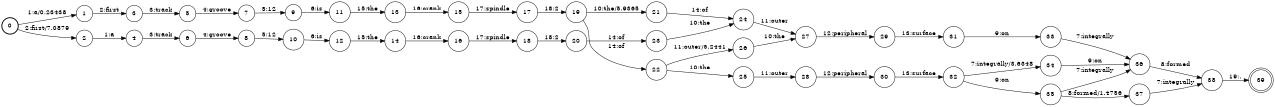 digraph FST {
rankdir = LR;
size = "8.5,11";
label = "";
center = 1;
orientation = Portrait;
ranksep = "0.4";
nodesep = "0.25";
0 [label = "0", shape = circle, style = bold, fontsize = 14]
	0 -> 1 [label = "1:a/0.23438", fontsize = 14];
	0 -> 2 [label = "2:first/7.0879", fontsize = 14];
1 [label = "1", shape = circle, style = solid, fontsize = 14]
	1 -> 3 [label = "2:first", fontsize = 14];
2 [label = "2", shape = circle, style = solid, fontsize = 14]
	2 -> 4 [label = "1:a", fontsize = 14];
3 [label = "3", shape = circle, style = solid, fontsize = 14]
	3 -> 5 [label = "3:track", fontsize = 14];
4 [label = "4", shape = circle, style = solid, fontsize = 14]
	4 -> 6 [label = "3:track", fontsize = 14];
5 [label = "5", shape = circle, style = solid, fontsize = 14]
	5 -> 7 [label = "4:groove", fontsize = 14];
6 [label = "6", shape = circle, style = solid, fontsize = 14]
	6 -> 8 [label = "4:groove", fontsize = 14];
7 [label = "7", shape = circle, style = solid, fontsize = 14]
	7 -> 9 [label = "5:12", fontsize = 14];
8 [label = "8", shape = circle, style = solid, fontsize = 14]
	8 -> 10 [label = "5:12", fontsize = 14];
9 [label = "9", shape = circle, style = solid, fontsize = 14]
	9 -> 11 [label = "6:is", fontsize = 14];
10 [label = "10", shape = circle, style = solid, fontsize = 14]
	10 -> 12 [label = "6:is", fontsize = 14];
11 [label = "11", shape = circle, style = solid, fontsize = 14]
	11 -> 13 [label = "15:the", fontsize = 14];
12 [label = "12", shape = circle, style = solid, fontsize = 14]
	12 -> 14 [label = "15:the", fontsize = 14];
13 [label = "13", shape = circle, style = solid, fontsize = 14]
	13 -> 15 [label = "16:crank", fontsize = 14];
14 [label = "14", shape = circle, style = solid, fontsize = 14]
	14 -> 16 [label = "16:crank", fontsize = 14];
15 [label = "15", shape = circle, style = solid, fontsize = 14]
	15 -> 17 [label = "17:spindle", fontsize = 14];
16 [label = "16", shape = circle, style = solid, fontsize = 14]
	16 -> 18 [label = "17:spindle", fontsize = 14];
17 [label = "17", shape = circle, style = solid, fontsize = 14]
	17 -> 19 [label = "18:2", fontsize = 14];
18 [label = "18", shape = circle, style = solid, fontsize = 14]
	18 -> 20 [label = "18:2", fontsize = 14];
19 [label = "19", shape = circle, style = solid, fontsize = 14]
	19 -> 22 [label = "14:of", fontsize = 14];
	19 -> 21 [label = "10:the/5.9365", fontsize = 14];
20 [label = "20", shape = circle, style = solid, fontsize = 14]
	20 -> 23 [label = "14:of", fontsize = 14];
21 [label = "21", shape = circle, style = solid, fontsize = 14]
	21 -> 24 [label = "14:of", fontsize = 14];
22 [label = "22", shape = circle, style = solid, fontsize = 14]
	22 -> 26 [label = "11:outer/5.2441", fontsize = 14];
	22 -> 25 [label = "10:the", fontsize = 14];
23 [label = "23", shape = circle, style = solid, fontsize = 14]
	23 -> 24 [label = "10:the", fontsize = 14];
24 [label = "24", shape = circle, style = solid, fontsize = 14]
	24 -> 27 [label = "11:outer", fontsize = 14];
25 [label = "25", shape = circle, style = solid, fontsize = 14]
	25 -> 28 [label = "11:outer", fontsize = 14];
26 [label = "26", shape = circle, style = solid, fontsize = 14]
	26 -> 27 [label = "10:the", fontsize = 14];
27 [label = "27", shape = circle, style = solid, fontsize = 14]
	27 -> 29 [label = "12:peripheral", fontsize = 14];
28 [label = "28", shape = circle, style = solid, fontsize = 14]
	28 -> 30 [label = "12:peripheral", fontsize = 14];
29 [label = "29", shape = circle, style = solid, fontsize = 14]
	29 -> 31 [label = "13:surface", fontsize = 14];
30 [label = "30", shape = circle, style = solid, fontsize = 14]
	30 -> 32 [label = "13:surface", fontsize = 14];
31 [label = "31", shape = circle, style = solid, fontsize = 14]
	31 -> 33 [label = "9:on", fontsize = 14];
32 [label = "32", shape = circle, style = solid, fontsize = 14]
	32 -> 34 [label = "7:integrally/3.6348", fontsize = 14];
	32 -> 35 [label = "9:on", fontsize = 14];
33 [label = "33", shape = circle, style = solid, fontsize = 14]
	33 -> 36 [label = "7:integrally", fontsize = 14];
34 [label = "34", shape = circle, style = solid, fontsize = 14]
	34 -> 36 [label = "9:on", fontsize = 14];
35 [label = "35", shape = circle, style = solid, fontsize = 14]
	35 -> 36 [label = "7:integrally", fontsize = 14];
	35 -> 37 [label = "8:formed/1.4756", fontsize = 14];
36 [label = "36", shape = circle, style = solid, fontsize = 14]
	36 -> 38 [label = "8:formed", fontsize = 14];
37 [label = "37", shape = circle, style = solid, fontsize = 14]
	37 -> 38 [label = "7:integrally", fontsize = 14];
38 [label = "38", shape = circle, style = solid, fontsize = 14]
	38 -> 39 [label = "19:.", fontsize = 14];
39 [label = "39", shape = doublecircle, style = solid, fontsize = 14]
}

